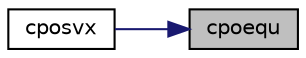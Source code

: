 digraph "cpoequ"
{
 // LATEX_PDF_SIZE
  edge [fontname="Helvetica",fontsize="10",labelfontname="Helvetica",labelfontsize="10"];
  node [fontname="Helvetica",fontsize="10",shape=record];
  rankdir="RL";
  Node1 [label="cpoequ",height=0.2,width=0.4,color="black", fillcolor="grey75", style="filled", fontcolor="black",tooltip="CPOEQU"];
  Node1 -> Node2 [dir="back",color="midnightblue",fontsize="10",style="solid",fontname="Helvetica"];
  Node2 [label="cposvx",height=0.2,width=0.4,color="black", fillcolor="white", style="filled",URL="$cposvx_8f.html#a9743510437973e846efd4fe6a0a4b704",tooltip="CPOSVX computes the solution to system of linear equations A * X = B for PO matrices"];
}
